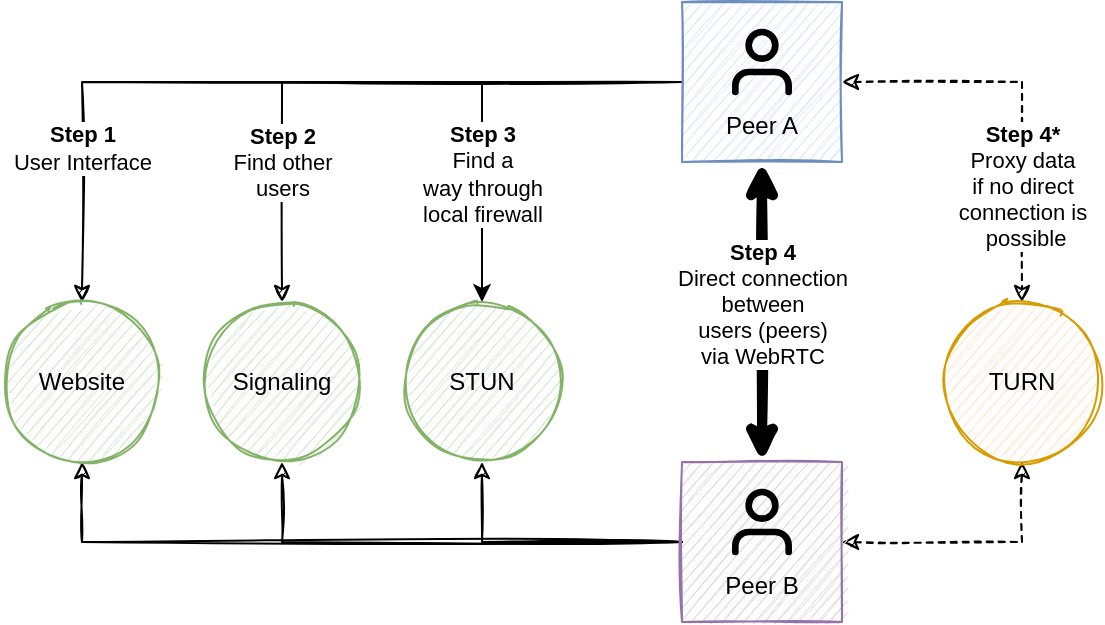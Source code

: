 <mxfile version="20.5.1" type="device"><diagram id="4tuTAy4_cqGyjgB7p1wb" name="Seite-1"><mxGraphModel dx="777" dy="420" grid="1" gridSize="10" guides="1" tooltips="1" connect="1" arrows="1" fold="1" page="1" pageScale="1" pageWidth="827" pageHeight="1169" math="0" shadow="0"><root><mxCell id="0"/><mxCell id="1" parent="0"/><mxCell id="vZjybTSXCFElcVCLep2a-8" style="edgeStyle=orthogonalEdgeStyle;rounded=0;orthogonalLoop=1;jettySize=auto;html=1;entryX=0.5;entryY=0;entryDx=0;entryDy=0;sketch=1;" edge="1" parent="1" source="vZjybTSXCFElcVCLep2a-1" target="vZjybTSXCFElcVCLep2a-5"><mxGeometry relative="1" as="geometry"/></mxCell><mxCell id="vZjybTSXCFElcVCLep2a-15" value="&lt;div&gt;&lt;b&gt;Step 1&lt;/b&gt;&lt;br&gt;&lt;/div&gt;&lt;div&gt;User Interface&lt;/div&gt;" style="edgeLabel;html=1;align=center;verticalAlign=middle;resizable=0;points=[];" vertex="1" connectable="0" parent="vZjybTSXCFElcVCLep2a-8"><mxGeometry x="0.774" y="4" relative="1" as="geometry"><mxPoint x="-4" y="-31" as="offset"/></mxGeometry></mxCell><mxCell id="vZjybTSXCFElcVCLep2a-12" style="edgeStyle=orthogonalEdgeStyle;rounded=0;orthogonalLoop=1;jettySize=auto;html=1;sketch=1;" edge="1" parent="1" source="vZjybTSXCFElcVCLep2a-1" target="vZjybTSXCFElcVCLep2a-3"><mxGeometry relative="1" as="geometry"/></mxCell><mxCell id="vZjybTSXCFElcVCLep2a-14" value="&lt;b&gt;Step 2&lt;/b&gt;&lt;br&gt;&lt;div&gt;Find other &lt;br&gt;&lt;/div&gt;&lt;div&gt;users&lt;/div&gt;" style="edgeLabel;html=1;align=center;verticalAlign=middle;resizable=0;points=[];" vertex="1" connectable="0" parent="vZjybTSXCFElcVCLep2a-12"><mxGeometry x="0.714" relative="1" as="geometry"><mxPoint y="-26" as="offset"/></mxGeometry></mxCell><mxCell id="vZjybTSXCFElcVCLep2a-16" style="edgeStyle=orthogonalEdgeStyle;rounded=0;orthogonalLoop=1;jettySize=auto;html=1;" edge="1" parent="1" source="vZjybTSXCFElcVCLep2a-1" target="vZjybTSXCFElcVCLep2a-4"><mxGeometry relative="1" as="geometry"/></mxCell><mxCell id="vZjybTSXCFElcVCLep2a-17" value="&lt;div&gt;&lt;b&gt;Step 3&lt;/b&gt;&lt;/div&gt;&lt;div&gt;Find a&lt;/div&gt;&lt;div&gt;way through&lt;br&gt;&lt;/div&gt;&lt;div&gt;local firewall&lt;/div&gt;" style="edgeLabel;html=1;align=center;verticalAlign=middle;resizable=0;points=[];" vertex="1" connectable="0" parent="vZjybTSXCFElcVCLep2a-16"><mxGeometry x="0.706" y="-1" relative="1" as="geometry"><mxPoint x="1" y="-33" as="offset"/></mxGeometry></mxCell><mxCell id="vZjybTSXCFElcVCLep2a-18" style="edgeStyle=orthogonalEdgeStyle;rounded=0;orthogonalLoop=1;jettySize=auto;html=1;startArrow=classic;startFill=1;strokeWidth=5;sketch=1;" edge="1" parent="1" source="vZjybTSXCFElcVCLep2a-1" target="vZjybTSXCFElcVCLep2a-2"><mxGeometry relative="1" as="geometry"/></mxCell><mxCell id="vZjybTSXCFElcVCLep2a-20" value="&lt;div&gt;&lt;b&gt;Step 4&lt;/b&gt;&lt;/div&gt;&lt;div&gt;Direct connection&lt;/div&gt;&lt;div&gt;between &lt;br&gt;&lt;/div&gt;&lt;div&gt;users (peers)&lt;/div&gt;&lt;div&gt;via WebRTC&lt;br&gt;&lt;/div&gt;" style="edgeLabel;html=1;align=center;verticalAlign=middle;resizable=0;points=[];" vertex="1" connectable="0" parent="vZjybTSXCFElcVCLep2a-18"><mxGeometry x="-0.29" y="2" relative="1" as="geometry"><mxPoint x="-2" y="17" as="offset"/></mxGeometry></mxCell><mxCell id="vZjybTSXCFElcVCLep2a-19" style="edgeStyle=orthogonalEdgeStyle;rounded=0;orthogonalLoop=1;jettySize=auto;html=1;dashed=1;sketch=1;startArrow=classic;startFill=1;" edge="1" parent="1" source="vZjybTSXCFElcVCLep2a-1" target="vZjybTSXCFElcVCLep2a-6"><mxGeometry relative="1" as="geometry"/></mxCell><mxCell id="vZjybTSXCFElcVCLep2a-24" value="&lt;b&gt;Step 4*&lt;/b&gt;&lt;br&gt;&lt;div&gt;Proxy data &lt;br&gt;&lt;/div&gt;&lt;div&gt;if no direct &lt;br&gt;&lt;/div&gt;&lt;div&gt;connection is&lt;/div&gt;&lt;div&gt;&amp;nbsp;possible&lt;/div&gt;" style="edgeLabel;html=1;align=center;verticalAlign=middle;resizable=0;points=[];" vertex="1" connectable="0" parent="vZjybTSXCFElcVCLep2a-19"><mxGeometry x="0.518" y="2" relative="1" as="geometry"><mxPoint x="-2" y="-10" as="offset"/></mxGeometry></mxCell><mxCell id="vZjybTSXCFElcVCLep2a-1" value="&lt;div&gt;&lt;br&gt;&lt;/div&gt;&lt;div&gt;&lt;br&gt;&lt;/div&gt;&lt;div&gt;&lt;br&gt;&lt;/div&gt;&lt;div&gt;Peer A&lt;/div&gt;" style="whiteSpace=wrap;html=1;aspect=fixed;sketch=1;fillColor=#dae8fc;strokeColor=#6c8ebf;" vertex="1" parent="1"><mxGeometry x="450" y="120" width="80" height="80" as="geometry"/></mxCell><mxCell id="vZjybTSXCFElcVCLep2a-9" style="edgeStyle=orthogonalEdgeStyle;rounded=0;orthogonalLoop=1;jettySize=auto;html=1;entryX=0.5;entryY=1;entryDx=0;entryDy=0;sketch=1;" edge="1" parent="1" source="vZjybTSXCFElcVCLep2a-2" target="vZjybTSXCFElcVCLep2a-5"><mxGeometry relative="1" as="geometry"/></mxCell><mxCell id="vZjybTSXCFElcVCLep2a-21" style="edgeStyle=orthogonalEdgeStyle;rounded=0;orthogonalLoop=1;jettySize=auto;html=1;entryX=0.5;entryY=1;entryDx=0;entryDy=0;sketch=1;" edge="1" parent="1" source="vZjybTSXCFElcVCLep2a-2" target="vZjybTSXCFElcVCLep2a-3"><mxGeometry relative="1" as="geometry"/></mxCell><mxCell id="vZjybTSXCFElcVCLep2a-22" style="edgeStyle=orthogonalEdgeStyle;rounded=0;orthogonalLoop=1;jettySize=auto;html=1;entryX=0.5;entryY=1;entryDx=0;entryDy=0;sketch=1;" edge="1" parent="1" source="vZjybTSXCFElcVCLep2a-2" target="vZjybTSXCFElcVCLep2a-4"><mxGeometry relative="1" as="geometry"/></mxCell><mxCell id="vZjybTSXCFElcVCLep2a-23" style="edgeStyle=orthogonalEdgeStyle;rounded=0;orthogonalLoop=1;jettySize=auto;html=1;entryX=0.5;entryY=1;entryDx=0;entryDy=0;dashed=1;sketch=1;startArrow=classic;startFill=1;" edge="1" parent="1" source="vZjybTSXCFElcVCLep2a-2" target="vZjybTSXCFElcVCLep2a-6"><mxGeometry relative="1" as="geometry"/></mxCell><mxCell id="vZjybTSXCFElcVCLep2a-2" value="&lt;div&gt;&lt;br&gt;&lt;/div&gt;&lt;div&gt;&lt;br&gt;&lt;/div&gt;&lt;div&gt;&lt;br&gt;&lt;/div&gt;&lt;div&gt;Peer B&lt;/div&gt;" style="whiteSpace=wrap;html=1;aspect=fixed;sketch=1;fillColor=#e1d5e7;strokeColor=#9673a6;" vertex="1" parent="1"><mxGeometry x="450" y="350" width="80" height="80" as="geometry"/></mxCell><mxCell id="vZjybTSXCFElcVCLep2a-3" value="Signaling" style="ellipse;whiteSpace=wrap;html=1;aspect=fixed;sketch=1;fillColor=#d5e8d4;strokeColor=#82b366;" vertex="1" parent="1"><mxGeometry x="210" y="270" width="80" height="80" as="geometry"/></mxCell><mxCell id="vZjybTSXCFElcVCLep2a-4" value="STUN" style="ellipse;whiteSpace=wrap;html=1;aspect=fixed;sketch=1;fillColor=#d5e8d4;strokeColor=#82b366;" vertex="1" parent="1"><mxGeometry x="310" y="270" width="80" height="80" as="geometry"/></mxCell><mxCell id="vZjybTSXCFElcVCLep2a-5" value="Website" style="ellipse;whiteSpace=wrap;html=1;aspect=fixed;sketch=1;fillColor=#d5e8d4;strokeColor=#82b366;" vertex="1" parent="1"><mxGeometry x="110" y="270" width="80" height="80" as="geometry"/></mxCell><mxCell id="vZjybTSXCFElcVCLep2a-6" value="&lt;div&gt;TURN&lt;/div&gt;" style="ellipse;whiteSpace=wrap;html=1;aspect=fixed;sketch=1;fillColor=#ffe6cc;strokeColor=#d79b00;" vertex="1" parent="1"><mxGeometry x="580" y="270" width="80" height="80" as="geometry"/></mxCell><mxCell id="vZjybTSXCFElcVCLep2a-31" value="" style="shape=image;verticalLabelPosition=bottom;labelBackgroundColor=default;verticalAlign=top;aspect=fixed;imageAspect=0;image=data:image/svg+xml,PHN2ZyBjbGFzcz0iZmVhdGhlciBmZWF0aGVyLXVzZXIiIHN0cm9rZS1saW5lam9pbj0icm91bmQiIHN0cm9rZS1saW5lY2FwPSJyb3VuZCIgc3Ryb2tlLXdpZHRoPSIyIiBzdHJva2U9ImN1cnJlbnRDb2xvciIgZmlsbD0ibm9uZSIgdmlld0JveD0iMCAwIDI0IDI0IiBoZWlnaHQ9IjI0IiB3aWR0aD0iMjQiIHhtbG5zPSJodHRwOi8vd3d3LnczLm9yZy8yMDAwL3N2ZyI+PHBhdGggZD0iTTIwIDIxdi0yYTQgNCAwIDAgMC00LTRIOGE0IDQgMCAwIDAtNCA0djIiLz48Y2lyY2xlIHI9IjQiIGN5PSI3IiBjeD0iMTIiLz48L3N2Zz4=;imageBackground=none;imageBorder=none;sketch=0;" vertex="1" parent="1"><mxGeometry x="470" y="130" width="40" height="40" as="geometry"/></mxCell><mxCell id="vZjybTSXCFElcVCLep2a-32" value="" style="shape=image;verticalLabelPosition=bottom;labelBackgroundColor=default;verticalAlign=top;aspect=fixed;imageAspect=0;image=data:image/svg+xml,PHN2ZyBjbGFzcz0iZmVhdGhlciBmZWF0aGVyLXVzZXIiIHN0cm9rZS1saW5lam9pbj0icm91bmQiIHN0cm9rZS1saW5lY2FwPSJyb3VuZCIgc3Ryb2tlLXdpZHRoPSIyIiBzdHJva2U9ImN1cnJlbnRDb2xvciIgZmlsbD0ibm9uZSIgdmlld0JveD0iMCAwIDI0IDI0IiBoZWlnaHQ9IjI0IiB3aWR0aD0iMjQiIHhtbG5zPSJodHRwOi8vd3d3LnczLm9yZy8yMDAwL3N2ZyI+PHBhdGggZD0iTTIwIDIxdi0yYTQgNCAwIDAgMC00LTRIOGE0IDQgMCAwIDAtNCA0djIiLz48Y2lyY2xlIHI9IjQiIGN5PSI3IiBjeD0iMTIiLz48L3N2Zz4=;" vertex="1" parent="1"><mxGeometry x="470" y="360" width="40" height="40" as="geometry"/></mxCell></root></mxGraphModel></diagram></mxfile>